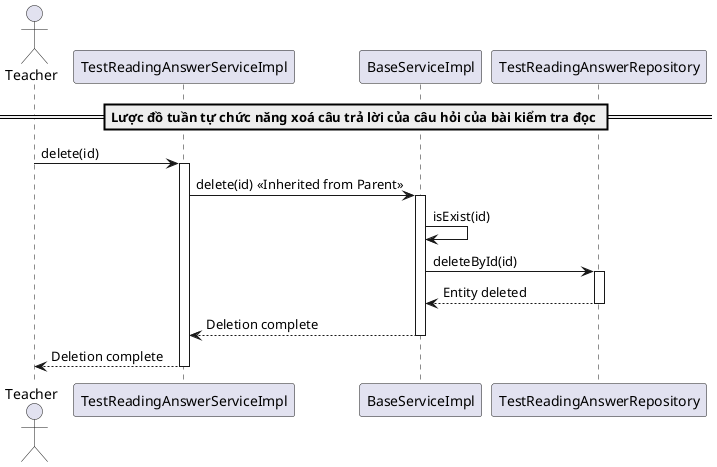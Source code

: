 @startuml deleteTestReadingAnswer
actor Teacher
participant "TestReadingAnswerServiceImpl" as TestReadingAnswerService
participant "BaseServiceImpl" as BaseService
participant "TestReadingAnswerRepository" as Repository

== Lược đồ tuần tự chức năng xoá câu trả lời của câu hỏi của bài kiểm tra đọc ==
Teacher -> TestReadingAnswerService: delete(id)
activate TestReadingAnswerService

TestReadingAnswerService -> BaseService: delete(id) << Inherited from Parent >>
activate BaseService

BaseService -> BaseService: isExist(id)
BaseService -> Repository: deleteById(id)
activate Repository
Repository --> BaseService: Entity deleted
deactivate Repository

BaseService --> TestReadingAnswerService: Deletion complete
deactivate BaseService

TestReadingAnswerService --> Teacher: Deletion complete
deactivate TestReadingAnswerService

@enduml
